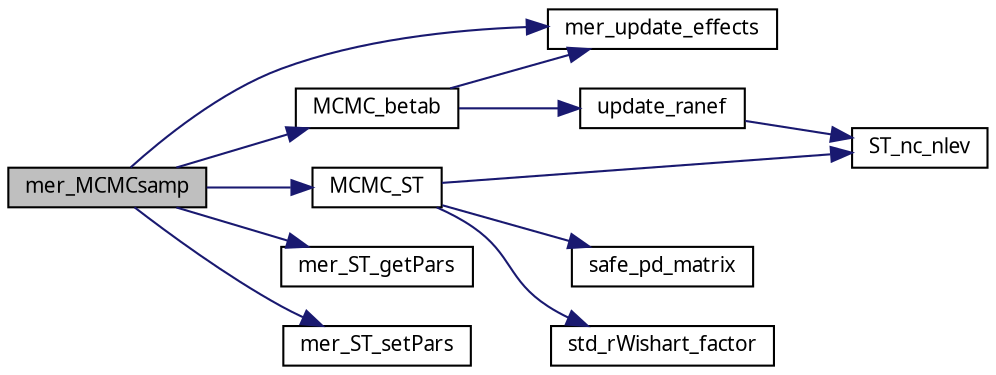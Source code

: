 digraph G
{
  edge [fontname="FreeSans.ttf",fontsize=10,labelfontname="FreeSans.ttf",labelfontsize=10];
  node [fontname="FreeSans.ttf",fontsize=10,shape=record];
  rankdir=LR;
  Node1 [label="mer_MCMCsamp",height=0.2,width=0.4,color="black", fillcolor="grey75", style="filled" fontcolor="black"];
  Node1 -> Node2 [color="midnightblue",fontsize=10,style="solid",fontname="FreeSans.ttf"];
  Node2 [label="MCMC_betab",height=0.2,width=0.4,color="black", fillcolor="white", style="filled",URL="$lmer_8c.html#74143c5e3fa683497e6d6b58503c8bc1",tooltip="Update the fixed effects and the random effects in an MCMC sample from an lmer model..."];
  Node2 -> Node3 [color="midnightblue",fontsize=10,style="solid",fontname="FreeSans.ttf"];
  Node3 [label="mer_update_effects",height=0.2,width=0.4,color="black", fillcolor="white", style="filled",URL="$lmer_8c.html#21adcf526681f1efd1ad0c4727ff4069",tooltip="Update the contents of the fixef, ranef and uvec slots in an lmer object."];
  Node2 -> Node4 [color="midnightblue",fontsize=10,style="solid",fontname="FreeSans.ttf"];
  Node4 [label="update_ranef",height=0.2,width=0.4,color="black", fillcolor="white", style="filled",URL="$lmer_8c.html#5542c4de7dbcdbb6630cad8fabe96542",tooltip="b = T *% S *% t(P) *% u"];
  Node4 -> Node5 [color="midnightblue",fontsize=10,style="solid",fontname="FreeSans.ttf"];
  Node5 [label="ST_nc_nlev",height=0.2,width=0.4,color="black", fillcolor="white", style="filled",URL="$lmer_8c.html#3a7fab2a88117d83971db12f53eaa91e",tooltip="Populate the st, nc and nlev arrays."];
  Node1 -> Node6 [color="midnightblue",fontsize=10,style="solid",fontname="FreeSans.ttf"];
  Node6 [label="MCMC_ST",height=0.2,width=0.4,color="black", fillcolor="white", style="filled",URL="$lmer_8c.html#ef128b4cee2e476298b3b4388d8a2097"];
  Node6 -> Node7 [color="midnightblue",fontsize=10,style="solid",fontname="FreeSans.ttf"];
  Node7 [label="safe_pd_matrix",height=0.2,width=0.4,color="black", fillcolor="white", style="filled",URL="$lmer_8c.html#24e3fc6b91cae668ea046c4b5e5ff9ed"];
  Node6 -> Node5 [color="midnightblue",fontsize=10,style="solid",fontname="FreeSans.ttf"];
  Node6 -> Node8 [color="midnightblue",fontsize=10,style="solid",fontname="FreeSans.ttf"];
  Node8 [label="std_rWishart_factor",height=0.2,width=0.4,color="black", fillcolor="white", style="filled",URL="$lmer_8c.html#9812644aac7804e273e0a48e138eb9f9",tooltip="Simulate the Cholesky factor of a standardized Wishart variate with dimension p and..."];
  Node1 -> Node9 [color="midnightblue",fontsize=10,style="solid",fontname="FreeSans.ttf"];
  Node9 [label="mer_ST_getPars",height=0.2,width=0.4,color="black", fillcolor="white", style="filled",URL="$lmer_8c.html#1f6b9123d7b4dcbe24cc9085e5f4069a",tooltip="Extract the parameters from the ST slot of an mer object."];
  Node1 -> Node10 [color="midnightblue",fontsize=10,style="solid",fontname="FreeSans.ttf"];
  Node10 [label="mer_ST_setPars",height=0.2,width=0.4,color="black", fillcolor="white", style="filled",URL="$lmer_8c.html#96765a284e1652326a22d50f7d7538d4",tooltip="Update the ST slot of an mer object from a REAL vector of parameters and update the..."];
  Node1 -> Node3 [color="midnightblue",fontsize=10,style="solid",fontname="FreeSans.ttf"];
}
